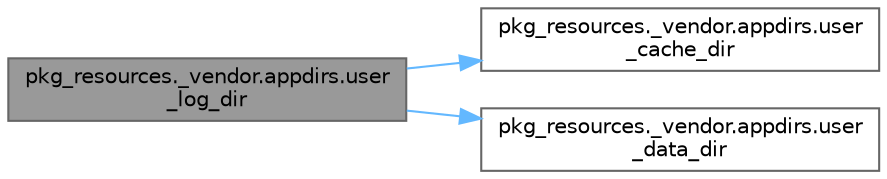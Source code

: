 digraph "pkg_resources._vendor.appdirs.user_log_dir"
{
 // LATEX_PDF_SIZE
  bgcolor="transparent";
  edge [fontname=Helvetica,fontsize=10,labelfontname=Helvetica,labelfontsize=10];
  node [fontname=Helvetica,fontsize=10,shape=box,height=0.2,width=0.4];
  rankdir="LR";
  Node1 [id="Node000001",label="pkg_resources._vendor.appdirs.user\l_log_dir",height=0.2,width=0.4,color="gray40", fillcolor="grey60", style="filled", fontcolor="black",tooltip=" "];
  Node1 -> Node2 [id="edge1_Node000001_Node000002",color="steelblue1",style="solid",tooltip=" "];
  Node2 [id="Node000002",label="pkg_resources._vendor.appdirs.user\l_cache_dir",height=0.2,width=0.4,color="grey40", fillcolor="white", style="filled",URL="$namespacepkg__resources_1_1__vendor_1_1appdirs.html#a589d9d144f52490a13cf52533e2e808a",tooltip=" "];
  Node1 -> Node3 [id="edge2_Node000001_Node000003",color="steelblue1",style="solid",tooltip=" "];
  Node3 [id="Node000003",label="pkg_resources._vendor.appdirs.user\l_data_dir",height=0.2,width=0.4,color="grey40", fillcolor="white", style="filled",URL="$namespacepkg__resources_1_1__vendor_1_1appdirs.html#a430e5e70938b4528bd7bc06dca3e55f7",tooltip=" "];
}
